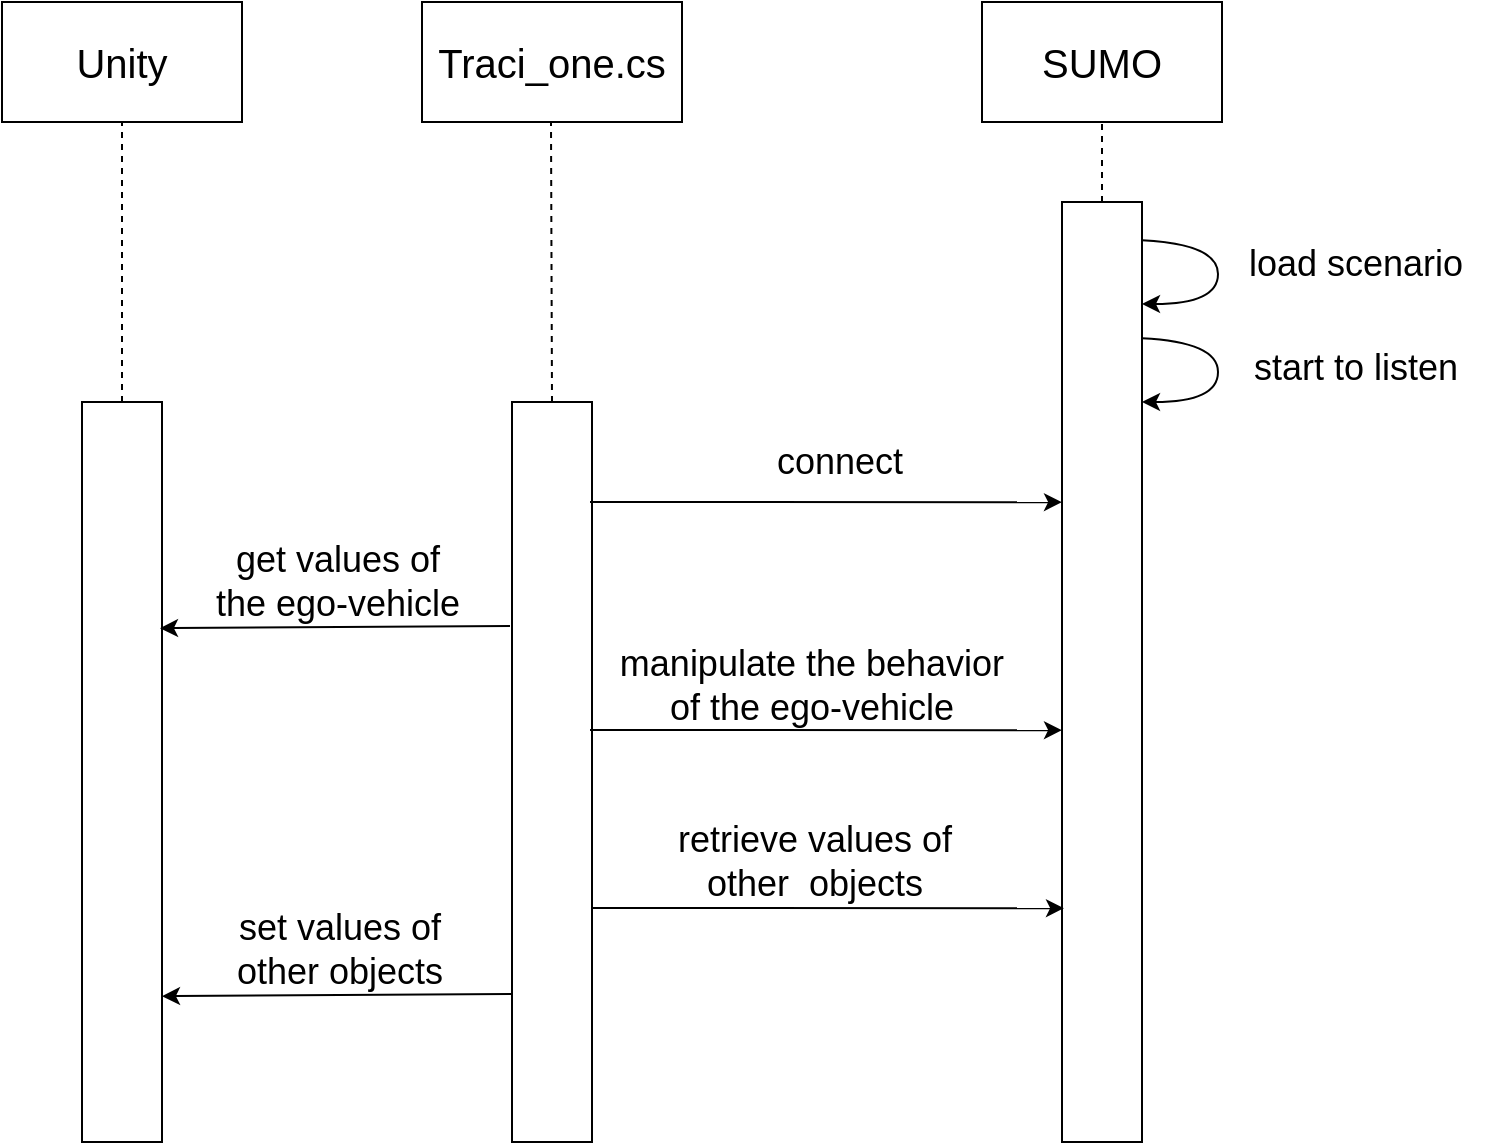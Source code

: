 <mxfile version="14.8.3" type="device"><diagram id="9W8Lq5e0zk0kVdfc4w82" name="Page-1"><mxGraphModel dx="946" dy="617" grid="1" gridSize="10" guides="1" tooltips="1" connect="1" arrows="1" fold="1" page="1" pageScale="1" pageWidth="827" pageHeight="1169" math="0" shadow="0"><root><mxCell id="0"/><mxCell id="1" parent="0"/><mxCell id="1QCP3Ns_eKHvIh_CtmDp-1" value="&lt;font style=&quot;font-size: 20px&quot;&gt;SUMO&lt;/font&gt;" style="rounded=0;whiteSpace=wrap;html=1;" parent="1" vertex="1"><mxGeometry x="530" y="70" width="120" height="60" as="geometry"/></mxCell><mxCell id="1QCP3Ns_eKHvIh_CtmDp-2" value="" style="whiteSpace=wrap;html=1;rounded=0;" parent="1" vertex="1"><mxGeometry x="570" y="170" width="40" height="470" as="geometry"/></mxCell><mxCell id="1QCP3Ns_eKHvIh_CtmDp-5" value="" style="curved=1;endArrow=classic;html=1;exitX=1.05;exitY=0.055;exitDx=0;exitDy=0;exitPerimeter=0;" parent="1" edge="1"><mxGeometry width="50" height="50" relative="1" as="geometry"><mxPoint x="610" y="189.15" as="sourcePoint"/><mxPoint x="610" y="221" as="targetPoint"/><Array as="points"><mxPoint x="648" y="191"/><mxPoint x="648" y="221"/></Array></mxGeometry></mxCell><mxCell id="1QCP3Ns_eKHvIh_CtmDp-6" value="&lt;font style=&quot;font-size: 18px&quot;&gt;load scenario&lt;/font&gt;" style="text;html=1;strokeColor=none;fillColor=none;align=center;verticalAlign=middle;whiteSpace=wrap;rounded=0;" parent="1" vertex="1"><mxGeometry x="647" y="191" width="140" height="20" as="geometry"/></mxCell><mxCell id="1QCP3Ns_eKHvIh_CtmDp-7" value="" style="curved=1;endArrow=classic;html=1;exitX=1.05;exitY=0.055;exitDx=0;exitDy=0;exitPerimeter=0;" parent="1" edge="1"><mxGeometry width="50" height="50" relative="1" as="geometry"><mxPoint x="610" y="238.15" as="sourcePoint"/><mxPoint x="610" y="270" as="targetPoint"/><Array as="points"><mxPoint x="648" y="240"/><mxPoint x="648" y="270"/></Array></mxGeometry></mxCell><mxCell id="1QCP3Ns_eKHvIh_CtmDp-9" value="&lt;font style=&quot;font-size: 18px&quot;&gt;start to listen&lt;/font&gt;" style="text;html=1;strokeColor=none;fillColor=none;align=center;verticalAlign=middle;whiteSpace=wrap;rounded=0;" parent="1" vertex="1"><mxGeometry x="652" y="243" width="130" height="20" as="geometry"/></mxCell><mxCell id="1QCP3Ns_eKHvIh_CtmDp-10" value="&lt;font style=&quot;font-size: 20px&quot;&gt;Traci_one.cs&lt;/font&gt;" style="rounded=0;whiteSpace=wrap;html=1;" parent="1" vertex="1"><mxGeometry x="250" y="70" width="130" height="60" as="geometry"/></mxCell><mxCell id="1QCP3Ns_eKHvIh_CtmDp-12" value="" style="endArrow=none;dashed=1;html=1;exitX=0.5;exitY=0;exitDx=0;exitDy=0;" parent="1" source="1QCP3Ns_eKHvIh_CtmDp-15" edge="1"><mxGeometry width="50" height="50" relative="1" as="geometry"><mxPoint x="314.5" y="180" as="sourcePoint"/><mxPoint x="314.5" y="130" as="targetPoint"/></mxGeometry></mxCell><mxCell id="1QCP3Ns_eKHvIh_CtmDp-15" value="" style="whiteSpace=wrap;html=1;rounded=0;" parent="1" vertex="1"><mxGeometry x="295" y="270" width="40" height="370" as="geometry"/></mxCell><mxCell id="1QCP3Ns_eKHvIh_CtmDp-22" value="&lt;font style=&quot;font-size: 18px&quot;&gt;connect&lt;/font&gt;" style="text;html=1;strokeColor=none;fillColor=none;align=center;verticalAlign=middle;whiteSpace=wrap;rounded=0;" parent="1" vertex="1"><mxGeometry x="414" y="290" width="90" height="20" as="geometry"/></mxCell><mxCell id="1QCP3Ns_eKHvIh_CtmDp-38" value="&lt;font style=&quot;font-size: 18px&quot;&gt;retrieve values of other&amp;nbsp; objects&lt;/font&gt;" style="text;html=1;strokeColor=none;fillColor=none;align=center;verticalAlign=middle;whiteSpace=wrap;rounded=0;" parent="1" vertex="1"><mxGeometry x="363.75" y="490" width="165" height="20" as="geometry"/></mxCell><mxCell id="1QCP3Ns_eKHvIh_CtmDp-40" value="&lt;font style=&quot;font-size: 20px&quot;&gt;Unity&lt;/font&gt;" style="rounded=0;whiteSpace=wrap;html=1;" parent="1" vertex="1"><mxGeometry x="40" y="70" width="120" height="60" as="geometry"/></mxCell><mxCell id="1QCP3Ns_eKHvIh_CtmDp-45" value="" style="whiteSpace=wrap;html=1;rounded=0;" parent="1" vertex="1"><mxGeometry x="80" y="270" width="40" height="370" as="geometry"/></mxCell><mxCell id="1QCP3Ns_eKHvIh_CtmDp-46" value="" style="endArrow=none;dashed=1;html=1;entryX=0.5;entryY=1;entryDx=0;entryDy=0;" parent="1" source="1QCP3Ns_eKHvIh_CtmDp-45" target="1QCP3Ns_eKHvIh_CtmDp-40" edge="1"><mxGeometry width="50" height="50" relative="1" as="geometry"><mxPoint x="390" y="430" as="sourcePoint"/><mxPoint x="440" y="380" as="targetPoint"/></mxGeometry></mxCell><mxCell id="1QCP3Ns_eKHvIh_CtmDp-47" value="" style="endArrow=classic;html=1;exitX=-0.025;exitY=0.402;exitDx=0;exitDy=0;exitPerimeter=0;entryX=0.975;entryY=0.404;entryDx=0;entryDy=0;entryPerimeter=0;" parent="1" edge="1"><mxGeometry width="50" height="50" relative="1" as="geometry"><mxPoint x="295" y="566.04" as="sourcePoint"/><mxPoint x="120" y="567.08" as="targetPoint"/></mxGeometry></mxCell><mxCell id="1QCP3Ns_eKHvIh_CtmDp-48" value="&lt;font style=&quot;font-size: 18px&quot;&gt;set values of other objects&lt;/font&gt;" style="text;html=1;strokeColor=none;fillColor=none;align=center;verticalAlign=middle;whiteSpace=wrap;rounded=0;" parent="1" vertex="1"><mxGeometry x="144" y="534" width="130" height="20" as="geometry"/></mxCell><mxCell id="1QCP3Ns_eKHvIh_CtmDp-49" value="" style="endArrow=classic;html=1;exitX=-0.025;exitY=0.402;exitDx=0;exitDy=0;exitPerimeter=0;entryX=0.975;entryY=0.404;entryDx=0;entryDy=0;entryPerimeter=0;" parent="1" edge="1"><mxGeometry width="50" height="50" relative="1" as="geometry"><mxPoint x="294" y="382.04" as="sourcePoint"/><mxPoint x="119" y="383.08" as="targetPoint"/></mxGeometry></mxCell><mxCell id="1QCP3Ns_eKHvIh_CtmDp-50" value="&lt;font style=&quot;font-size: 18px&quot;&gt;get values of the ego-vehicle&lt;/font&gt;" style="text;html=1;strokeColor=none;fillColor=none;align=center;verticalAlign=middle;whiteSpace=wrap;rounded=0;" parent="1" vertex="1"><mxGeometry x="143" y="350" width="130" height="20" as="geometry"/></mxCell><mxCell id="1QCP3Ns_eKHvIh_CtmDp-52" value="&lt;font style=&quot;font-size: 18px&quot;&gt;manipulate the behavior of the ego-vehicle&lt;/font&gt;" style="text;html=1;strokeColor=none;fillColor=none;align=center;verticalAlign=middle;whiteSpace=wrap;rounded=0;" parent="1" vertex="1"><mxGeometry x="339.5" y="402" width="209.5" height="20" as="geometry"/></mxCell><mxCell id="1QCP3Ns_eKHvIh_CtmDp-55" value="" style="endArrow=classic;html=1;exitX=0.975;exitY=0.096;exitDx=0;exitDy=0;exitPerimeter=0;" parent="1" edge="1"><mxGeometry width="50" height="50" relative="1" as="geometry"><mxPoint x="335" y="523" as="sourcePoint"/><mxPoint x="571" y="523.08" as="targetPoint"/></mxGeometry></mxCell><mxCell id="1QCP3Ns_eKHvIh_CtmDp-57" value="" style="endArrow=classic;html=1;exitX=0.975;exitY=0.096;exitDx=0;exitDy=0;exitPerimeter=0;" parent="1" edge="1"><mxGeometry width="50" height="50" relative="1" as="geometry"><mxPoint x="334" y="434" as="sourcePoint"/><mxPoint x="570" y="434.08" as="targetPoint"/></mxGeometry></mxCell><mxCell id="1QCP3Ns_eKHvIh_CtmDp-62" value="" style="endArrow=none;dashed=1;html=1;entryX=0.5;entryY=1;entryDx=0;entryDy=0;" parent="1" source="1QCP3Ns_eKHvIh_CtmDp-2" target="1QCP3Ns_eKHvIh_CtmDp-1" edge="1"><mxGeometry width="50" height="50" relative="1" as="geometry"><mxPoint x="380" y="340" as="sourcePoint"/><mxPoint x="430" y="290" as="targetPoint"/></mxGeometry></mxCell><mxCell id="1QCP3Ns_eKHvIh_CtmDp-63" value="" style="endArrow=classic;html=1;exitX=0.975;exitY=0.096;exitDx=0;exitDy=0;exitPerimeter=0;" parent="1" edge="1"><mxGeometry width="50" height="50" relative="1" as="geometry"><mxPoint x="334" y="320" as="sourcePoint"/><mxPoint x="570" y="320.08" as="targetPoint"/></mxGeometry></mxCell></root></mxGraphModel></diagram></mxfile>